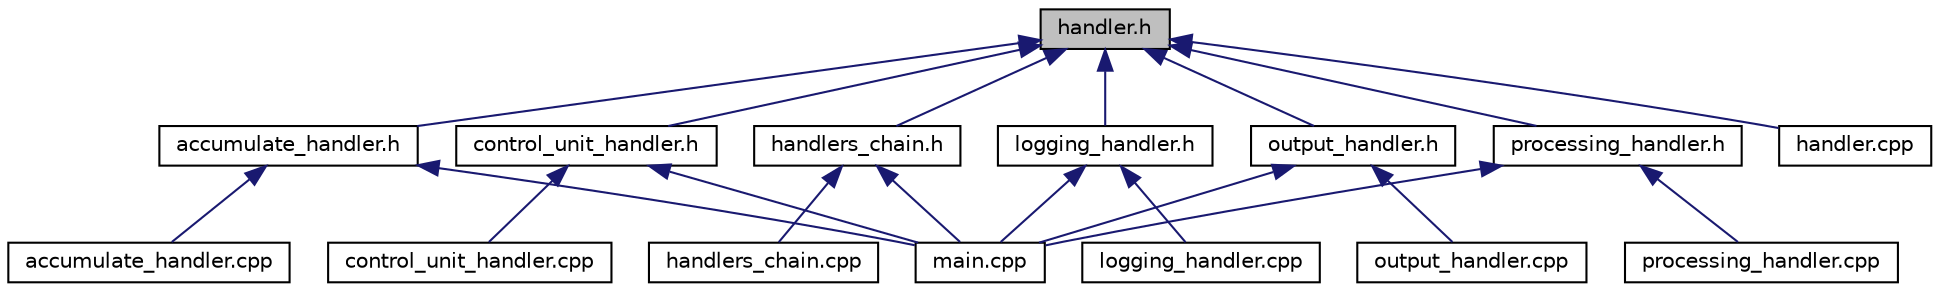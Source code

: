 digraph "handler.h"
{
  edge [fontname="Helvetica",fontsize="10",labelfontname="Helvetica",labelfontsize="10"];
  node [fontname="Helvetica",fontsize="10",shape=record];
  Node1 [label="handler.h",height=0.2,width=0.4,color="black", fillcolor="grey75", style="filled", fontcolor="black"];
  Node1 -> Node2 [dir="back",color="midnightblue",fontsize="10",style="solid",fontname="Helvetica"];
  Node2 [label="accumulate_handler.h",height=0.2,width=0.4,color="black", fillcolor="white", style="filled",URL="$accumulate__handler_8h.html"];
  Node2 -> Node3 [dir="back",color="midnightblue",fontsize="10",style="solid",fontname="Helvetica"];
  Node3 [label="accumulate_handler.cpp",height=0.2,width=0.4,color="black", fillcolor="white", style="filled",URL="$accumulate__handler_8cpp.html"];
  Node2 -> Node4 [dir="back",color="midnightblue",fontsize="10",style="solid",fontname="Helvetica"];
  Node4 [label="main.cpp",height=0.2,width=0.4,color="black", fillcolor="white", style="filled",URL="$main_8cpp.html"];
  Node1 -> Node5 [dir="back",color="midnightblue",fontsize="10",style="solid",fontname="Helvetica"];
  Node5 [label="control_unit_handler.h",height=0.2,width=0.4,color="black", fillcolor="white", style="filled",URL="$control__unit__handler_8h.html"];
  Node5 -> Node6 [dir="back",color="midnightblue",fontsize="10",style="solid",fontname="Helvetica"];
  Node6 [label="control_unit_handler.cpp",height=0.2,width=0.4,color="black", fillcolor="white", style="filled",URL="$control__unit__handler_8cpp.html"];
  Node5 -> Node4 [dir="back",color="midnightblue",fontsize="10",style="solid",fontname="Helvetica"];
  Node1 -> Node7 [dir="back",color="midnightblue",fontsize="10",style="solid",fontname="Helvetica"];
  Node7 [label="handler.cpp",height=0.2,width=0.4,color="black", fillcolor="white", style="filled",URL="$handler_8cpp.html"];
  Node1 -> Node8 [dir="back",color="midnightblue",fontsize="10",style="solid",fontname="Helvetica"];
  Node8 [label="handlers_chain.h",height=0.2,width=0.4,color="black", fillcolor="white", style="filled",URL="$handlers__chain_8h.html"];
  Node8 -> Node9 [dir="back",color="midnightblue",fontsize="10",style="solid",fontname="Helvetica"];
  Node9 [label="handlers_chain.cpp",height=0.2,width=0.4,color="black", fillcolor="white", style="filled",URL="$handlers__chain_8cpp.html"];
  Node8 -> Node4 [dir="back",color="midnightblue",fontsize="10",style="solid",fontname="Helvetica"];
  Node1 -> Node10 [dir="back",color="midnightblue",fontsize="10",style="solid",fontname="Helvetica"];
  Node10 [label="logging_handler.h",height=0.2,width=0.4,color="black", fillcolor="white", style="filled",URL="$logging__handler_8h.html"];
  Node10 -> Node11 [dir="back",color="midnightblue",fontsize="10",style="solid",fontname="Helvetica"];
  Node11 [label="logging_handler.cpp",height=0.2,width=0.4,color="black", fillcolor="white", style="filled",URL="$logging__handler_8cpp.html"];
  Node10 -> Node4 [dir="back",color="midnightblue",fontsize="10",style="solid",fontname="Helvetica"];
  Node1 -> Node12 [dir="back",color="midnightblue",fontsize="10",style="solid",fontname="Helvetica"];
  Node12 [label="output_handler.h",height=0.2,width=0.4,color="black", fillcolor="white", style="filled",URL="$output__handler_8h.html"];
  Node12 -> Node4 [dir="back",color="midnightblue",fontsize="10",style="solid",fontname="Helvetica"];
  Node12 -> Node13 [dir="back",color="midnightblue",fontsize="10",style="solid",fontname="Helvetica"];
  Node13 [label="output_handler.cpp",height=0.2,width=0.4,color="black", fillcolor="white", style="filled",URL="$output__handler_8cpp.html"];
  Node1 -> Node14 [dir="back",color="midnightblue",fontsize="10",style="solid",fontname="Helvetica"];
  Node14 [label="processing_handler.h",height=0.2,width=0.4,color="black", fillcolor="white", style="filled",URL="$processing__handler_8h.html"];
  Node14 -> Node4 [dir="back",color="midnightblue",fontsize="10",style="solid",fontname="Helvetica"];
  Node14 -> Node15 [dir="back",color="midnightblue",fontsize="10",style="solid",fontname="Helvetica"];
  Node15 [label="processing_handler.cpp",height=0.2,width=0.4,color="black", fillcolor="white", style="filled",URL="$processing__handler_8cpp.html"];
}
